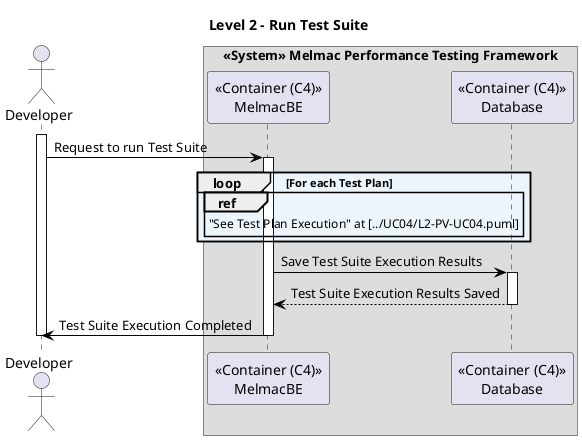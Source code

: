 @startuml L2-PV-UC03

title Level 2 - Run Test Suite

hide empty members

skinparam class {
    BackgroundColor<<valueObject>> #D6EAF8
    BackgroundColor<<root>> #FDEBD0
    BackgroundColor<<service>> #D1F2EB
    BackgroundColor #FEF9E7
    ArrowColor Black
}

skinparam package {
    BackgroundColor #EBF5FB
}

actor Developer as D

box "<<System>> Melmac Performance Testing Framework" 
    participant "<<Container (C4)>>\nMelmacBE" as BE
    participant "<<Container (C4)>>\nDatabase" as DB
end box

activate D
D -> BE: Request to run Test Suite
activate BE
loop For each Test Plan
    ref over BE
            "See Test Plan Execution" at [../UC04/L2-PV-UC04.puml]
    end ref
end loop
BE -> DB: Save Test Suite Execution Results
activate DB
DB --> BE: Test Suite Execution Results Saved
deactivate DB
BE -> D: Test Suite Execution Completed
deactivate BE
deactivate D

@enduml